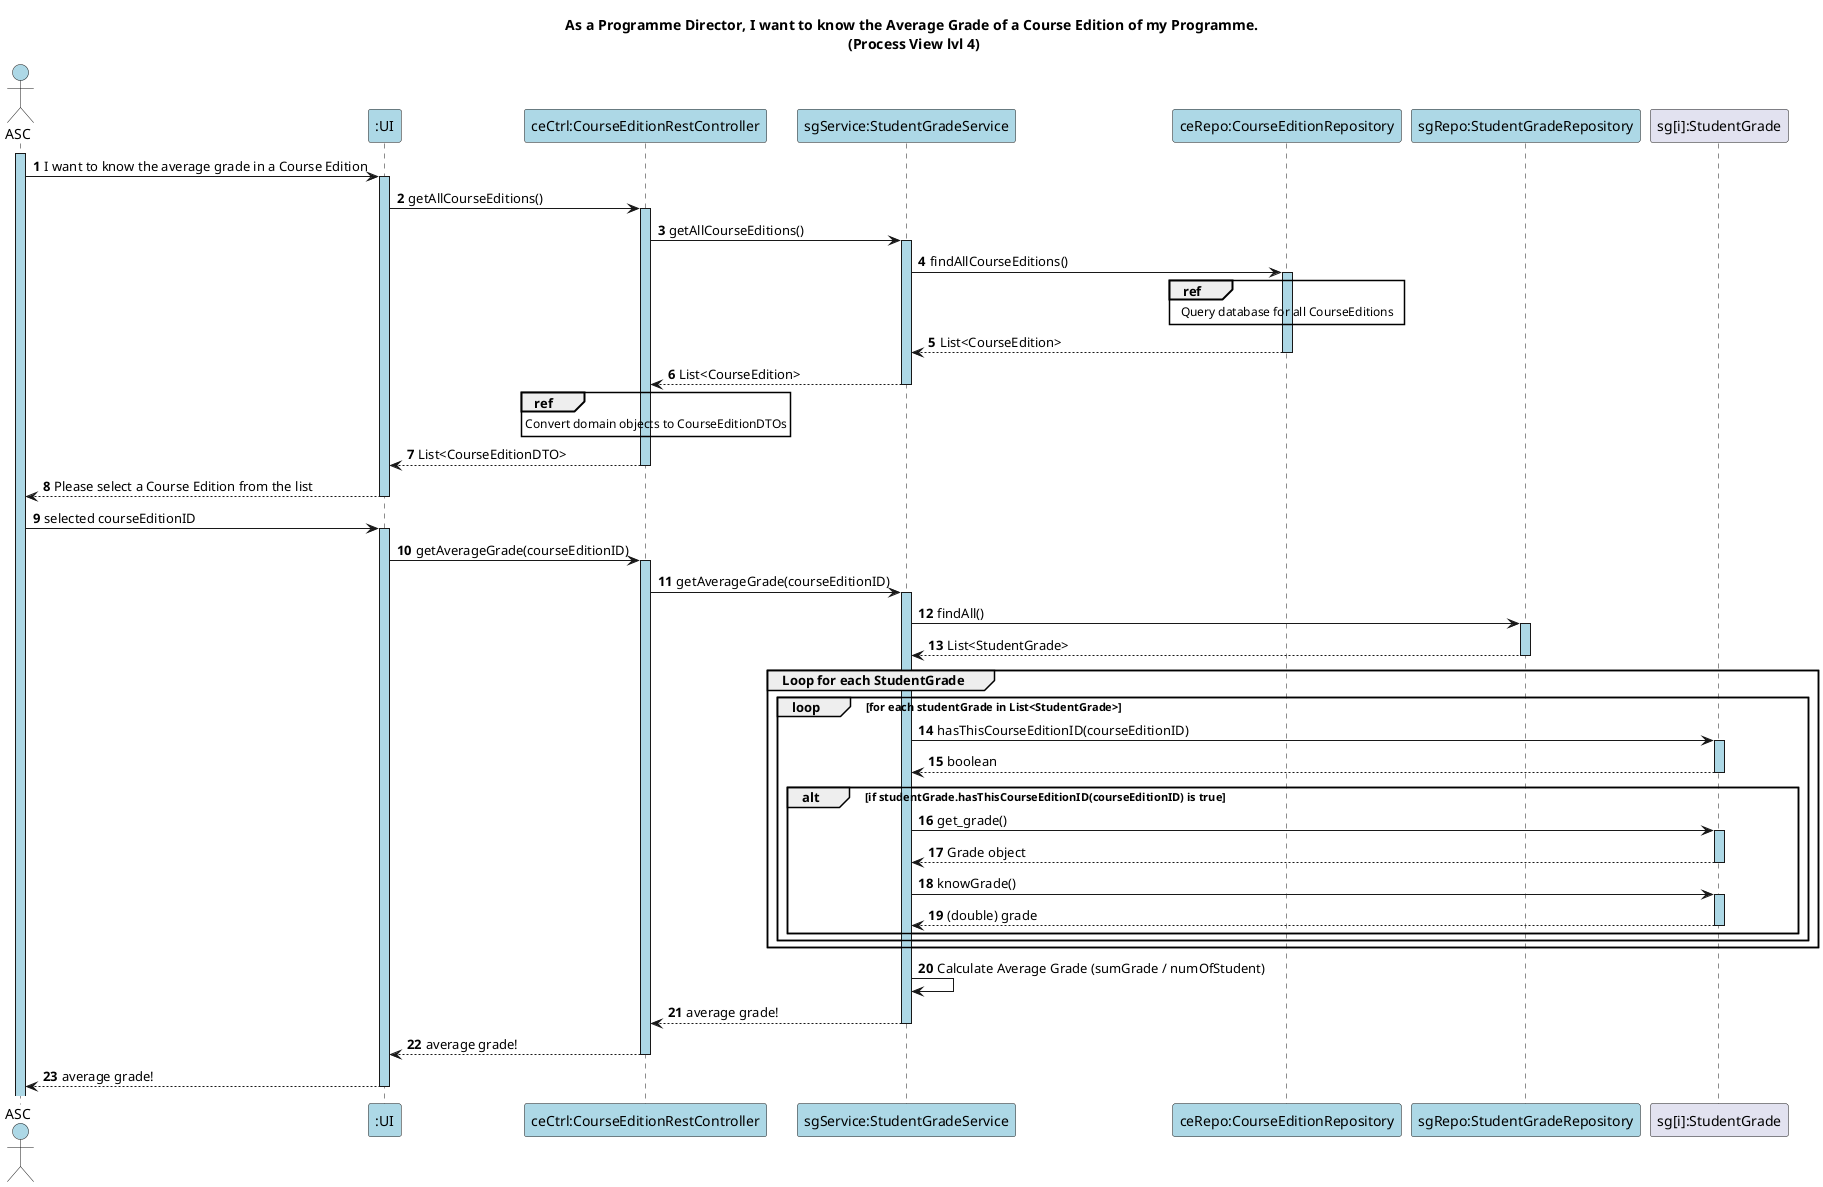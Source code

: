 @startuml

autonumber

title As a Programme Director, I want to know the Average Grade of a Course Edition of my Programme. \n(Process View lvl 4)

actor ASC as Admin #lightblue

participant ":UI" as UI #lightblue
participant "ceCtrl:CourseEditionRestController" as C #lightblue
participant "sgService:StudentGradeService" as S #lightblue
participant "ceRepo:CourseEditionRepository" as RCE #lightblue
participant "sgRepo:StudentGradeRepository" as SGR #lightblue
participant "sg[i]:StudentGrade" as SG

activate Admin #lightblue
Admin -> UI ++ #lightblue: I want to know the average grade in a Course Edition

UI -> C ++ #lightblue: getAllCourseEditions()
C -> S ++ #lightblue: getAllCourseEditions()
S -> RCE ++ #lightblue: findAllCourseEditions()

ref over RCE
    Query database for all CourseEditions
end ref

RCE --> S --: List<CourseEdition>
S --> C --: List<CourseEdition>

ref over C
    Convert domain objects to CourseEditionDTOs
end ref

C --> UI --: List<CourseEditionDTO>
UI --> Admin --: Please select a Course Edition from the list

Admin -> UI ++ #lightblue: selected courseEditionID

UI -> C ++ #lightblue: getAverageGrade(courseEditionID)
C -> S ++ #lightblue: getAverageGrade(courseEditionID)

S -> SGR ++ #lightblue: findAll()
SGR --> S --: List<StudentGrade>

group Loop for each StudentGrade
    loop for each studentGrade in List<StudentGrade>
        S -> SG ++ #lightblue: hasThisCourseEditionID(courseEditionID)
        SG --> S --: boolean
        alt if studentGrade.hasThisCourseEditionID(courseEditionID) is true
            S -> SG ++ #lightblue: get_grade()
            SG --> S --: Grade object
            S -> SG ++ #lightblue: knowGrade()
            SG --> S --: (double) grade
        end
    end
end

S -> S : Calculate Average Grade (sumGrade / numOfStudent)
S --> C --: average grade!
C --> UI --: average grade!
UI --> Admin --: average grade!

@enduml